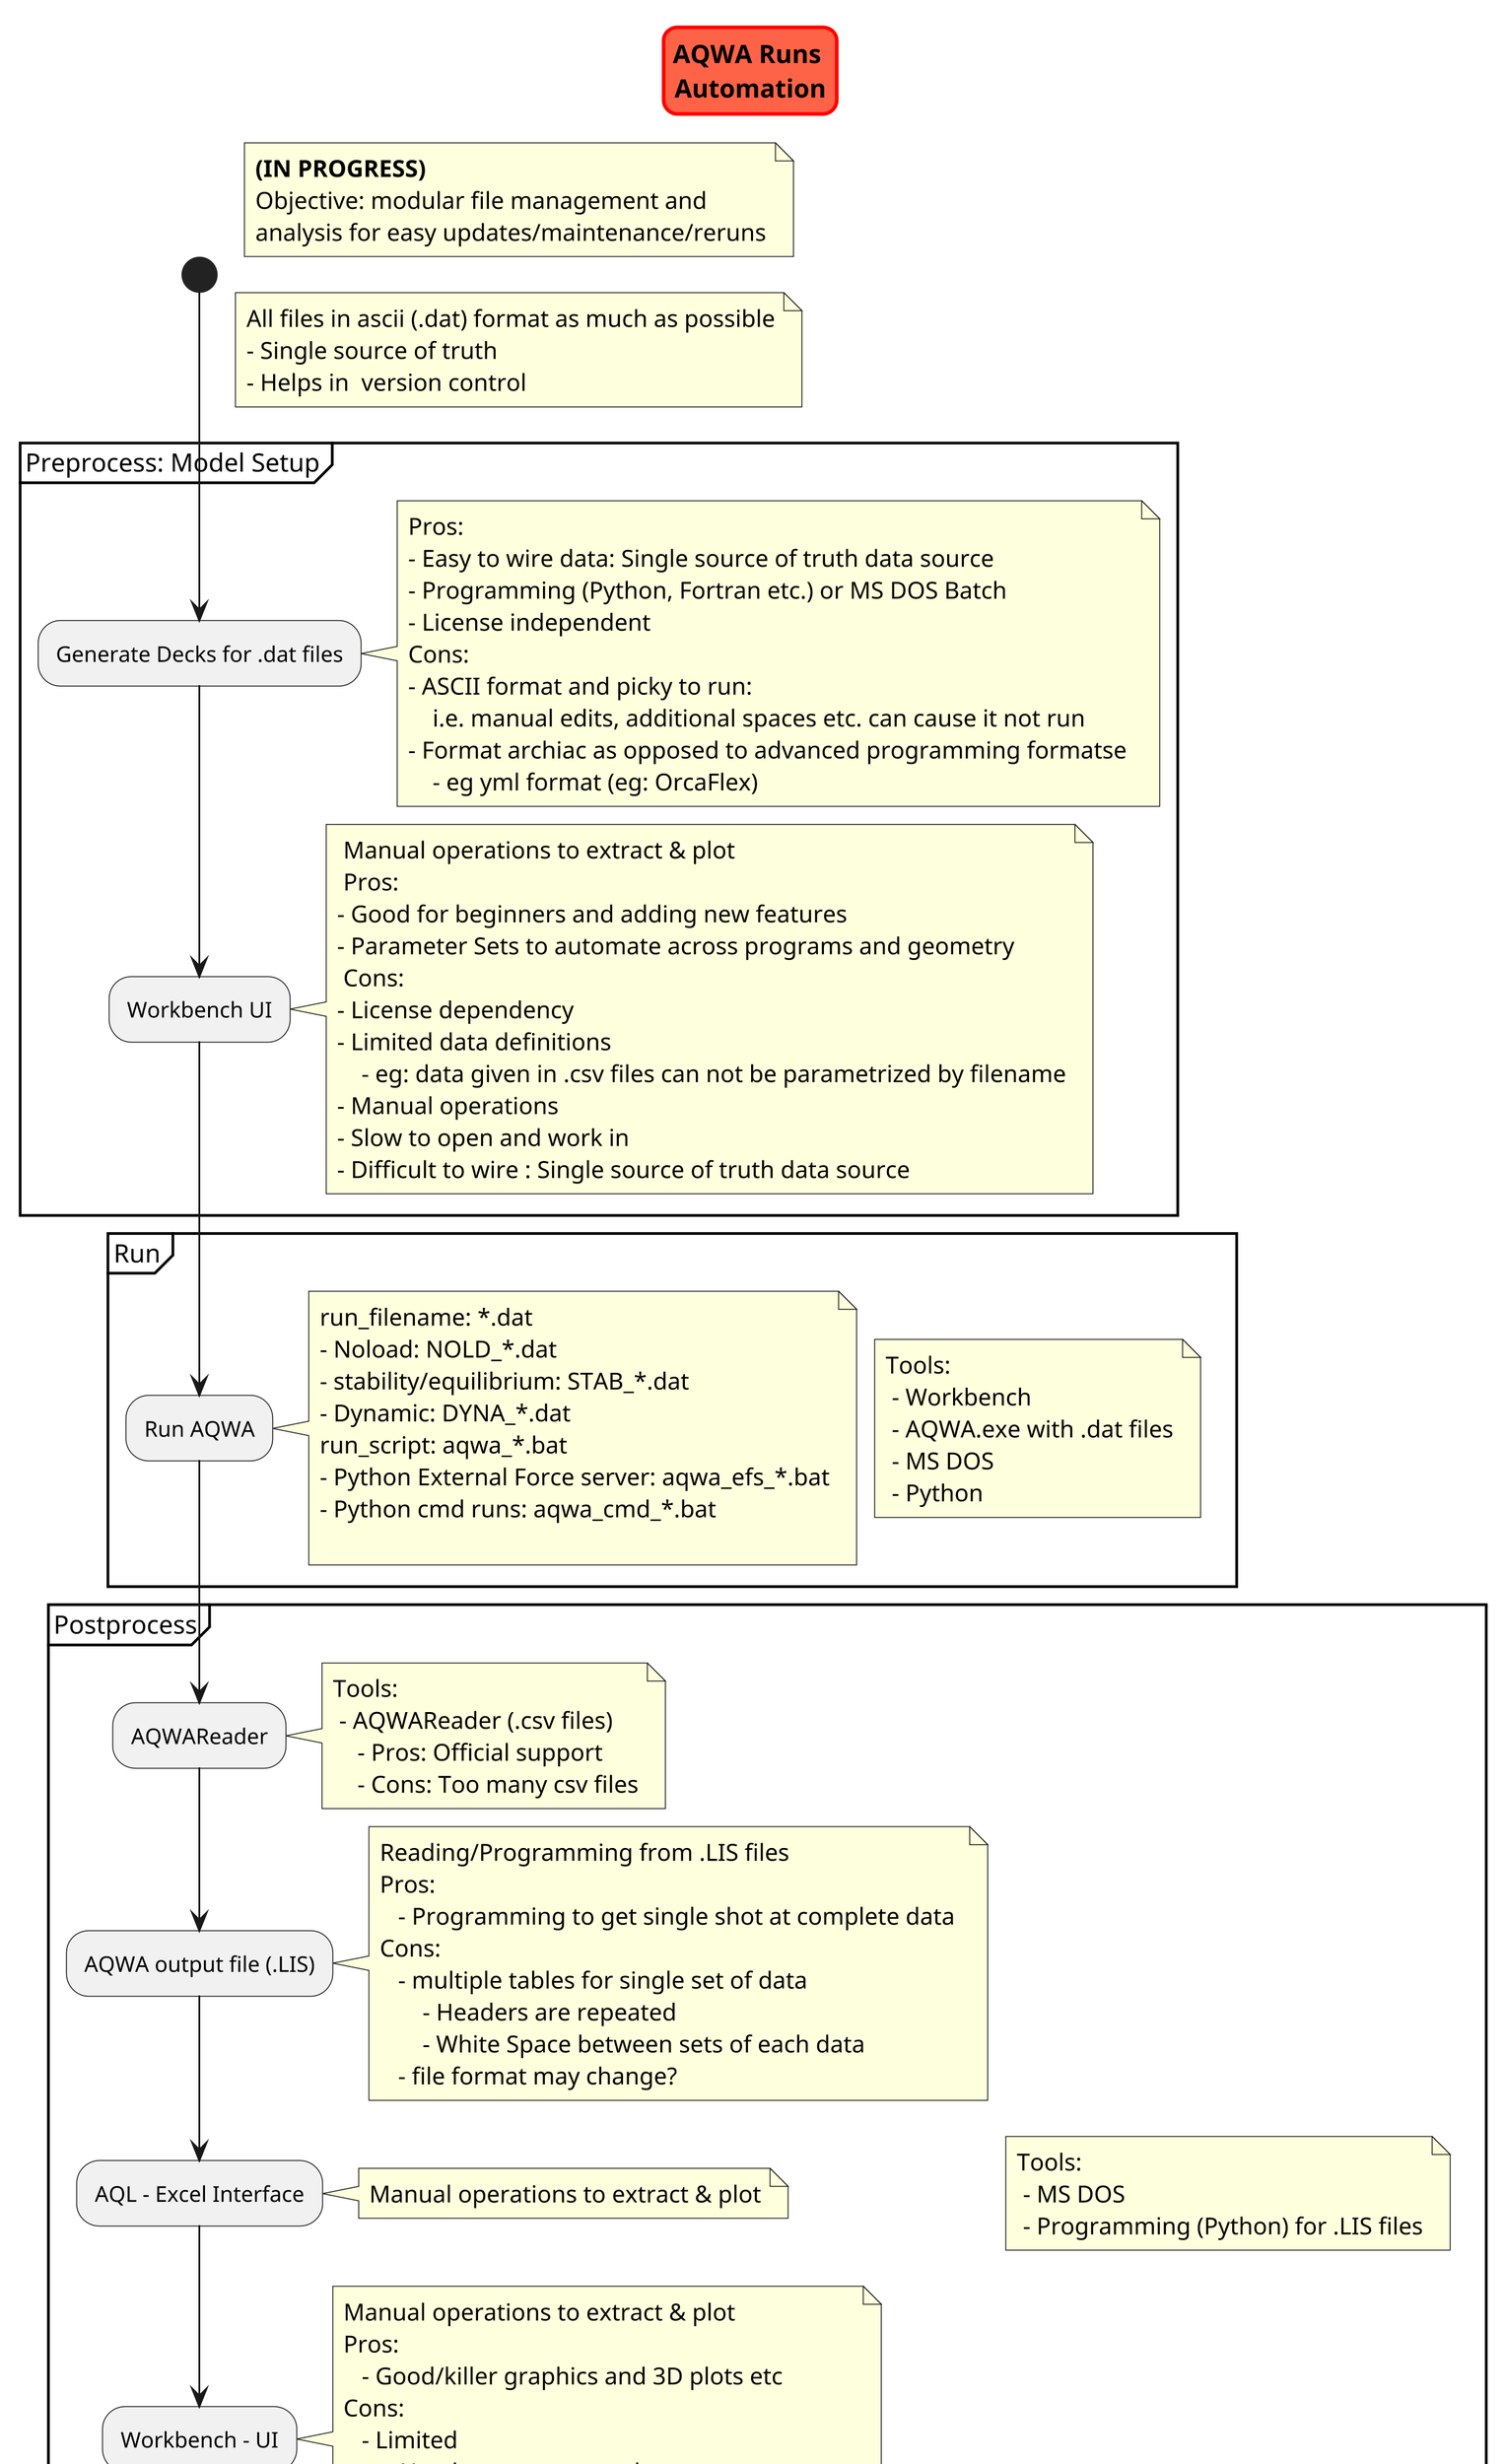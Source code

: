 @startuml aqwa_runs_automation
scale 3
skinparam titleBorderRoundCorner 15
skinparam titleBorderThickness 2
skinparam titleBorderColor red
skinparam titleBackgroundColor Tomato

title AQWA Runs \nAutomation

start

    note right
        **(IN PROGRESS)**
        Objective: modular file management and 
        analysis for easy updates/maintenance/reruns
    end note

    note right
        All files in ascii (.dat) format as much as possible
        - Single source of truth
        - Helps in  version control
    end note

    partition "Preprocess: Model Setup" {

        :Generate Decks for .dat files;
            note right
            Pros:
            - Easy to wire data: Single source of truth data source
            - Programming (Python, Fortran etc.) or MS DOS Batch 
            - License independent
            Cons:
            - ASCII format and picky to run: 
                i.e. manual edits, additional spaces etc. can cause it not run
            - Format archiac as opposed to advanced programming formatse 
                - eg yml format (eg: OrcaFlex)
            end note

        :Workbench UI;
            note right
             Manual operations to extract & plot
             Pros:
            - Good for beginners and adding new features
            - Parameter Sets to automate across programs and geometry
             Cons:
            - License dependency
            - Limited data definitions
                - eg: data given in .csv files can not be parametrized by filename
            - Manual operations
            - Slow to open and work in
            - Difficult to wire : Single source of truth data source
            end note

    }

    partition "Run" {
            note right
                Tools:
                 - Workbench
                 - AQWA.exe with .dat files
                 - MS DOS
                 - Python
            end note

        :Run AQWA;
            note right
                run_filename: *.dat
                - Noload: NOLD_*.dat
                - stability/equilibrium: STAB_*.dat
                - Dynamic: DYNA_*.dat
                run_script: aqwa_*.bat
                - Python External Force server: aqwa_efs_*.bat
                - Python cmd runs: aqwa_cmd_*.bat

            end note


    }

    partition "Postprocess" {
            note right
                Tools:
                 - MS DOS
                 - Programming (Python) for .LIS files
            end note

        :AQWAReader;
            note right
                Tools:
                 - AQWAReader (.csv files)
                    - Pros: Official support
                    - Cons: Too many csv files
            end note

        :AQWA output file (.LIS);
            note right
             Reading/Programming from .LIS files
             Pros:
                - Programming to get single shot at complete data 
             Cons:
                - multiple tables for single set of data
                    - Headers are repeated
                    - White Space between sets of each data
                - file format may change?
            end note


        :AQL - Excel Interface;
            note right
             Manual operations to extract & plot
            end note

        :Workbench - UI;
            note right
             Manual operations to extract & plot
             Pros:
                - Good/killer graphics and 3D plots etc 
             Cons:
                - Limited 
                    - Headers are repeated
                    - White Space between sets of each data
                - file format may change?
                - Many manual operations to extract outputs
            end note

        :Py - Python;
            note right
             scripts:
             - post_dm
             - post_au
            end note

    }

stop

footer
%date("yyyy.MM.dd' at 'HH:mm")
%filename()
end footer

@enduml
